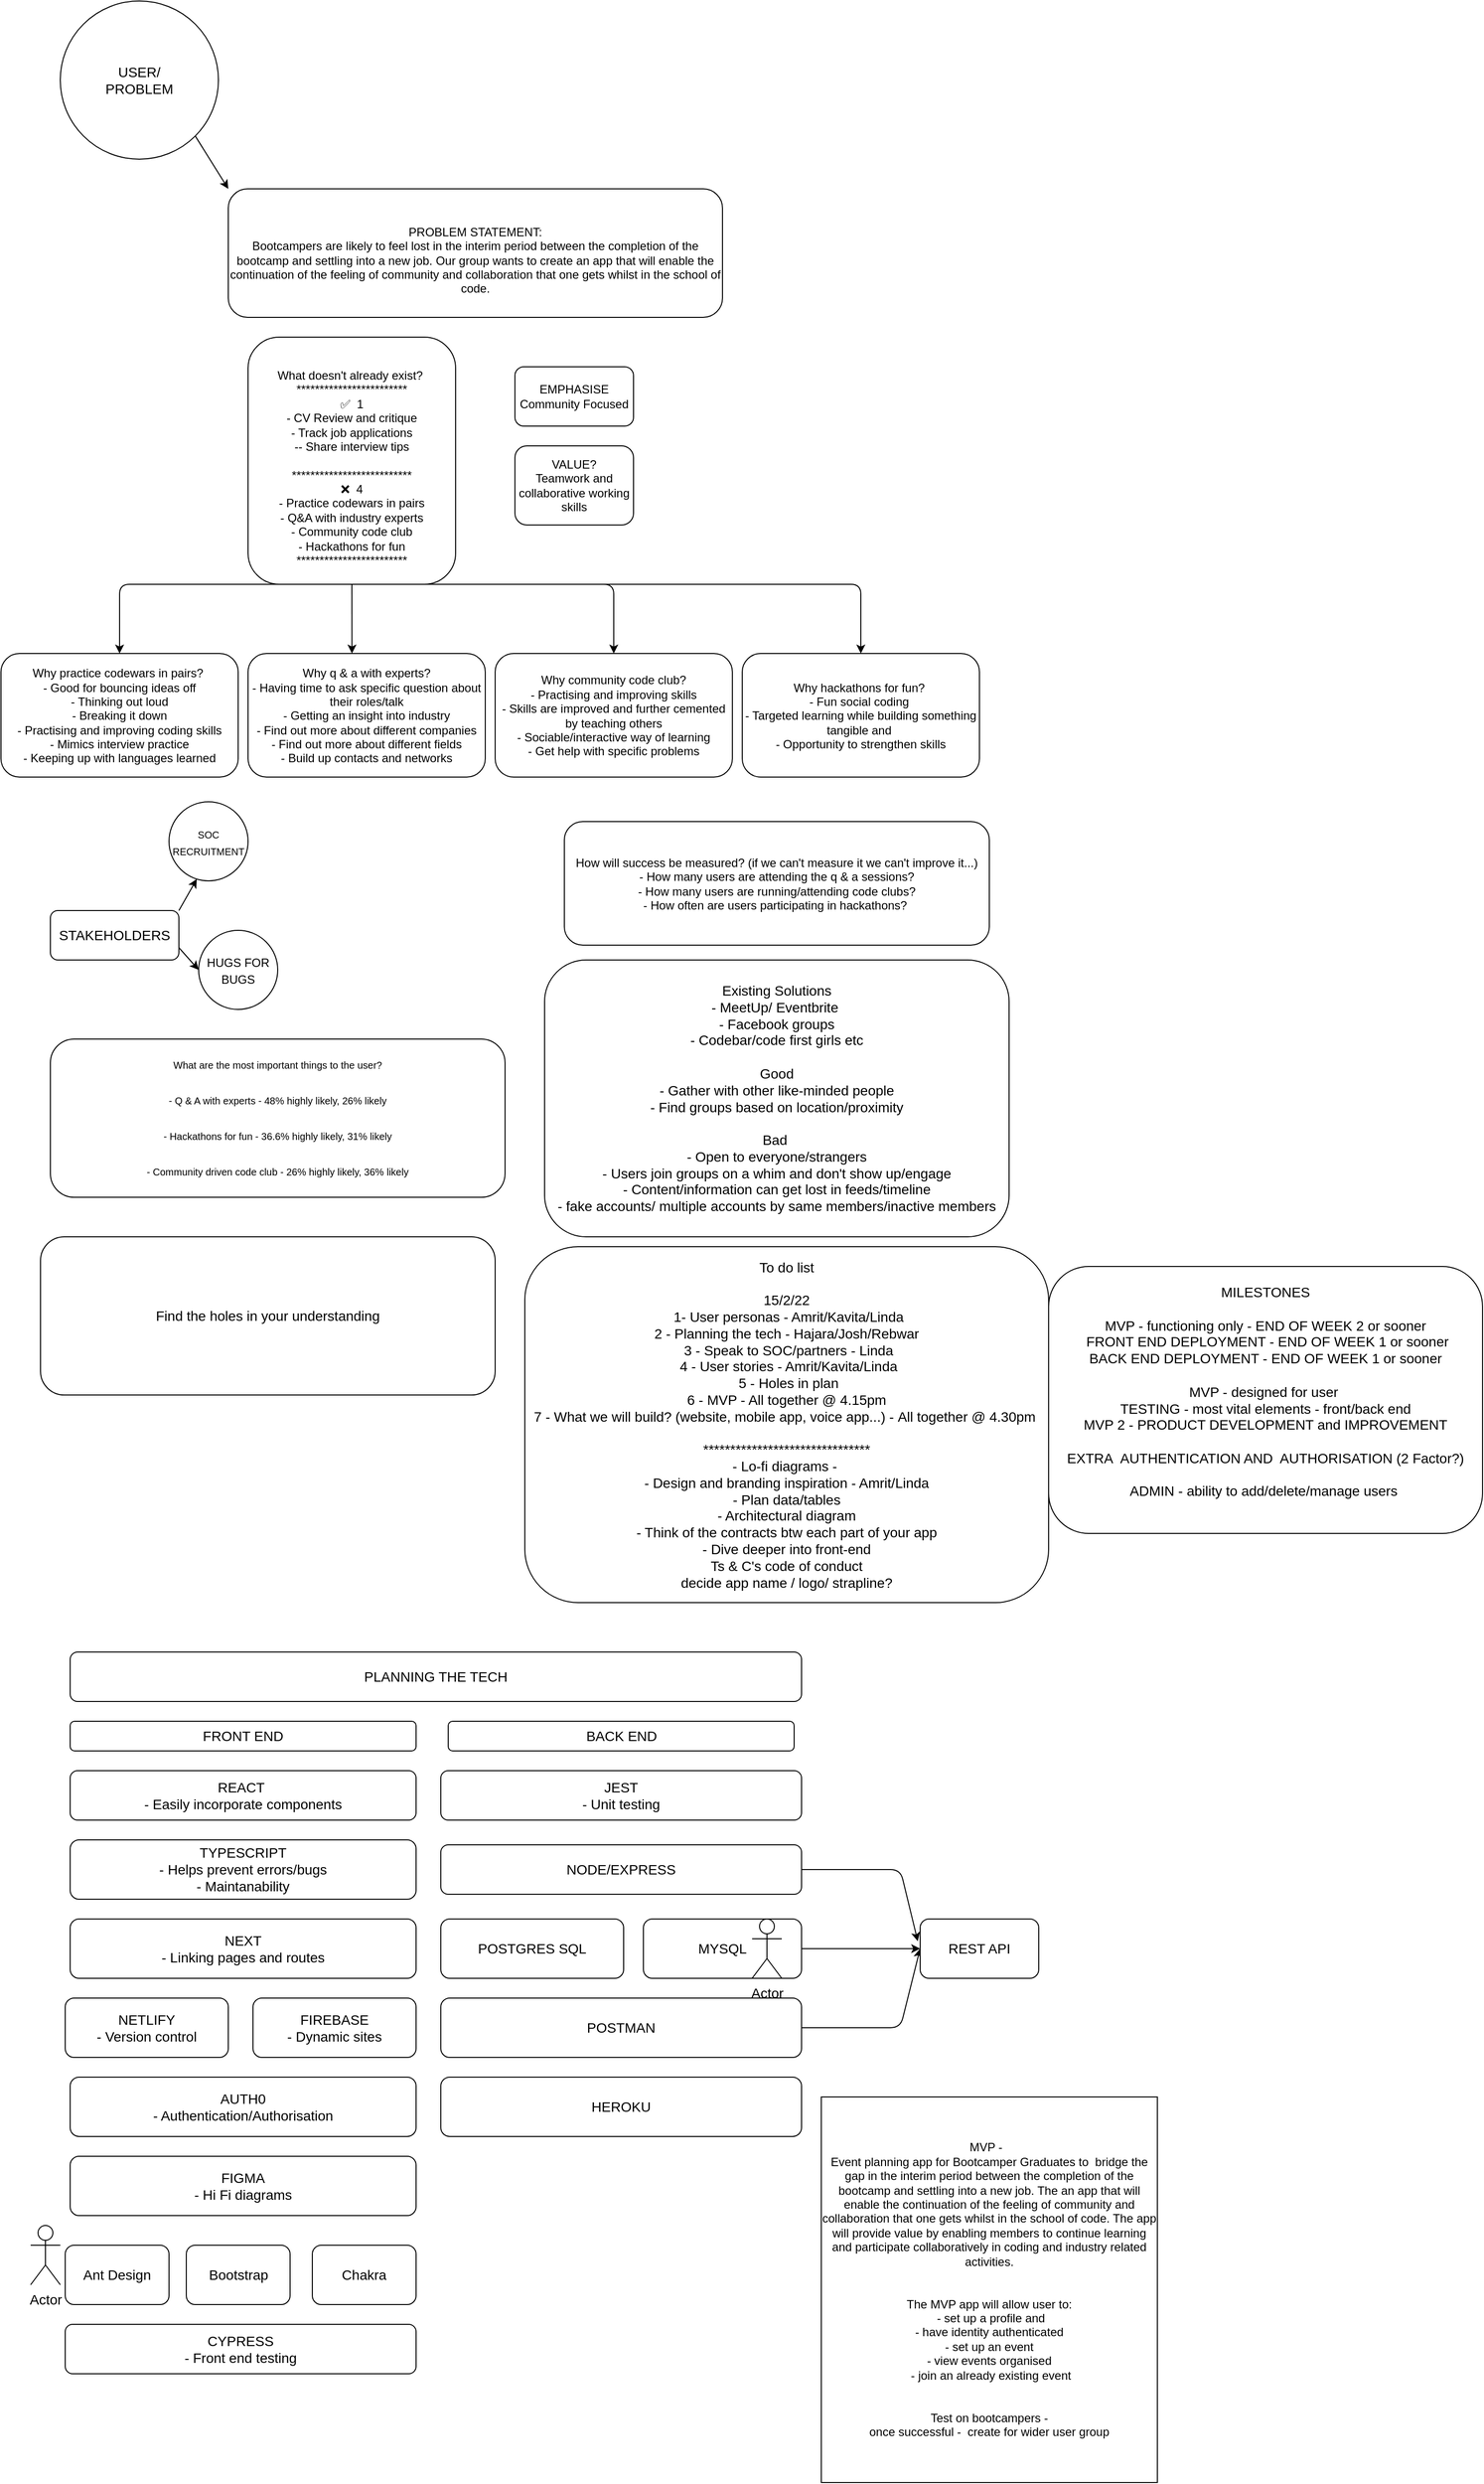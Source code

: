 <mxfile>
    <diagram id="tE0pKnJeG2X2ftlu6iPr" name="Page-1">
        <mxGraphModel dx="1448" dy="2150" grid="1" gridSize="10" guides="1" tooltips="1" connect="1" arrows="1" fold="1" page="1" pageScale="1" pageWidth="827" pageHeight="1169" math="0" shadow="0">
            <root>
                <mxCell id="0"/>
                <mxCell id="1" parent="0"/>
                <mxCell id="20" style="edgeStyle=none;html=1;exitX=1;exitY=1;exitDx=0;exitDy=0;entryX=0;entryY=0;entryDx=0;entryDy=0;fontSize=14;" parent="1" source="3" target="8" edge="1">
                    <mxGeometry relative="1" as="geometry"/>
                </mxCell>
                <mxCell id="3" value="&lt;font style=&quot;font-size: 14px&quot;&gt;USER/&lt;br&gt;PROBLEM&lt;/font&gt;" style="ellipse;whiteSpace=wrap;html=1;aspect=fixed;" parent="1" vertex="1">
                    <mxGeometry x="40" y="-70" width="160" height="160" as="geometry"/>
                </mxCell>
                <mxCell id="22" style="edgeStyle=none;html=1;exitX=0.75;exitY=1;exitDx=0;exitDy=0;entryX=0.5;entryY=0;entryDx=0;entryDy=0;fontSize=14;" parent="1" source="5" target="19" edge="1">
                    <mxGeometry relative="1" as="geometry">
                        <Array as="points">
                            <mxPoint x="850" y="520"/>
                        </Array>
                    </mxGeometry>
                </mxCell>
                <mxCell id="24" style="edgeStyle=none;html=1;exitX=0.5;exitY=1;exitDx=0;exitDy=0;entryX=0.438;entryY=0;entryDx=0;entryDy=0;entryPerimeter=0;fontSize=14;" parent="1" source="5" target="17" edge="1">
                    <mxGeometry relative="1" as="geometry"/>
                </mxCell>
                <mxCell id="25" style="edgeStyle=none;html=1;exitX=0.75;exitY=1;exitDx=0;exitDy=0;entryX=0.5;entryY=0;entryDx=0;entryDy=0;fontSize=14;" parent="1" source="5" target="18" edge="1">
                    <mxGeometry relative="1" as="geometry">
                        <Array as="points">
                            <mxPoint x="600" y="520"/>
                        </Array>
                    </mxGeometry>
                </mxCell>
                <mxCell id="26" style="edgeStyle=none;html=1;exitX=0.25;exitY=1;exitDx=0;exitDy=0;entryX=0.5;entryY=0;entryDx=0;entryDy=0;fontSize=14;" parent="1" source="5" target="16" edge="1">
                    <mxGeometry relative="1" as="geometry">
                        <Array as="points">
                            <mxPoint x="100" y="520"/>
                        </Array>
                    </mxGeometry>
                </mxCell>
                <mxCell id="5" value="&lt;br&gt;What doesn't already exist?&amp;nbsp;&lt;br&gt;************************&lt;br&gt;✅&amp;nbsp; 1&lt;br&gt;- CV Review and critique&lt;br&gt;- Track job applications&lt;br&gt;-- Share interview tips&lt;br&gt;&lt;br&gt;**************************&lt;br&gt;❌&amp;nbsp; 4&lt;br&gt;- Practice codewars in pairs&lt;br&gt;- Q&amp;amp;A with industry experts&lt;br&gt;- Community code club&lt;br&gt;- Hackathons for fun&lt;br&gt;************************" style="rounded=1;whiteSpace=wrap;html=1;" parent="1" vertex="1">
                    <mxGeometry x="230" y="270" width="210" height="250" as="geometry"/>
                </mxCell>
                <mxCell id="6" value="EMPHASISE&lt;br&gt;Community Focused" style="rounded=1;whiteSpace=wrap;html=1;" parent="1" vertex="1">
                    <mxGeometry x="500" y="300" width="120" height="60" as="geometry"/>
                </mxCell>
                <mxCell id="7" value="VALUE?&lt;br&gt;Teamwork and collaborative working skills" style="rounded=1;whiteSpace=wrap;html=1;" parent="1" vertex="1">
                    <mxGeometry x="500" y="380" width="120" height="80" as="geometry"/>
                </mxCell>
                <mxCell id="8" value="&lt;br&gt;&lt;span&gt;PROBLEM STATEMENT:&lt;/span&gt;&lt;br&gt;Bootcampers are likely to feel lost in the interim period between the completion of the bootcamp and settling into a new job. Our group wants to create an app that will enable the continuation of the feeling of community and collaboration that one gets whilst in the school of code." style="rounded=1;whiteSpace=wrap;html=1;" parent="1" vertex="1">
                    <mxGeometry x="210" y="120" width="500" height="130" as="geometry"/>
                </mxCell>
                <mxCell id="16" value="Why practice codewars in pairs?&amp;nbsp;&lt;br&gt;- Good for bouncing ideas off&lt;br&gt;- Thinking out loud&lt;br&gt;- Breaking it down&lt;br&gt;- Practising and improving coding skills&lt;br&gt;- Mimics interview practice&lt;br&gt;- Keeping up with languages learned" style="rounded=1;whiteSpace=wrap;html=1;" parent="1" vertex="1">
                    <mxGeometry x="-20" y="590" width="240" height="125" as="geometry"/>
                </mxCell>
                <mxCell id="17" value="Why q &amp;amp; a with experts?&lt;br&gt;- Having time to ask specific question about their roles/talk&lt;br&gt;- Getting an insight into industry&lt;br&gt;- Find out more about different companies&lt;br&gt;- Find out more about different fields&lt;br&gt;- Build up contacts and networks" style="rounded=1;whiteSpace=wrap;html=1;" parent="1" vertex="1">
                    <mxGeometry x="230" y="590" width="240" height="125" as="geometry"/>
                </mxCell>
                <mxCell id="18" value="Why community code club?&lt;br&gt;- Practising and improving skills&lt;br&gt;- Skills are improved and further cemented by teaching others&lt;br&gt;- Sociable/interactive way of learning&lt;br&gt;- Get help with specific problems" style="rounded=1;whiteSpace=wrap;html=1;" parent="1" vertex="1">
                    <mxGeometry x="480" y="590" width="240" height="125" as="geometry"/>
                </mxCell>
                <mxCell id="19" value="Why hackathons for fun?&amp;nbsp;&lt;br&gt;- Fun social coding&amp;nbsp;&lt;br&gt;- Targeted learning while building something tangible and&amp;nbsp;&lt;br&gt;- Opportunity to strengthen skills" style="rounded=1;whiteSpace=wrap;html=1;" parent="1" vertex="1">
                    <mxGeometry x="730" y="590" width="240" height="125" as="geometry"/>
                </mxCell>
                <mxCell id="31" style="edgeStyle=none;html=1;exitX=1;exitY=0;exitDx=0;exitDy=0;entryX=0.351;entryY=0.977;entryDx=0;entryDy=0;entryPerimeter=0;fontSize=14;" parent="1" source="27" target="28" edge="1">
                    <mxGeometry relative="1" as="geometry"/>
                </mxCell>
                <mxCell id="32" style="edgeStyle=none;html=1;exitX=1;exitY=0.75;exitDx=0;exitDy=0;entryX=0;entryY=0.5;entryDx=0;entryDy=0;fontSize=14;" parent="1" source="27" target="29" edge="1">
                    <mxGeometry relative="1" as="geometry"/>
                </mxCell>
                <mxCell id="27" value="STAKEHOLDERS" style="rounded=1;whiteSpace=wrap;html=1;fontSize=14;" parent="1" vertex="1">
                    <mxGeometry x="30" y="850" width="130" height="50" as="geometry"/>
                </mxCell>
                <mxCell id="28" value="&lt;font style=&quot;font-size: 10px&quot;&gt;SOC RECRUITMENT&lt;/font&gt;" style="ellipse;whiteSpace=wrap;html=1;aspect=fixed;fontSize=14;" parent="1" vertex="1">
                    <mxGeometry x="150" y="740" width="80" height="80" as="geometry"/>
                </mxCell>
                <mxCell id="29" value="&lt;font style=&quot;font-size: 12px&quot;&gt;HUGS FOR BUGS&lt;/font&gt;" style="ellipse;whiteSpace=wrap;html=1;aspect=fixed;fontSize=14;" parent="1" vertex="1">
                    <mxGeometry x="180" y="870" width="80" height="80" as="geometry"/>
                </mxCell>
                <mxCell id="34" value="How will success be measured? (if we can't measure it we can't improve it...)&lt;br&gt;- How many users are attending the q &amp;amp; a sessions?&lt;br&gt;- How many users are running/attending code clubs?&lt;br&gt;- How often are users participating in hackathons?&amp;nbsp;" style="rounded=1;whiteSpace=wrap;html=1;" parent="1" vertex="1">
                    <mxGeometry x="550" y="760" width="430" height="125" as="geometry"/>
                </mxCell>
                <mxCell id="35" value="Existing Solutions&lt;br&gt;- MeetUp/ Eventbrite&amp;nbsp;&lt;br&gt;- Facebook groups&lt;br&gt;- Codebar/code first girls etc&lt;br&gt;&lt;br&gt;Good&lt;br&gt;- Gather with other like-minded people&lt;br&gt;- Find groups based on location/proximity&lt;br&gt;&lt;br&gt;Bad&amp;nbsp;&lt;br&gt;- Open to everyone/strangers&lt;br&gt;- Users join groups on a whim and don't show up/engage&lt;br&gt;- Content/information can get lost in feeds/timeline&lt;br&gt;- fake accounts/ multiple accounts by same members/inactive members" style="rounded=1;whiteSpace=wrap;html=1;fontSize=14;" parent="1" vertex="1">
                    <mxGeometry x="530" y="900" width="470" height="280" as="geometry"/>
                </mxCell>
                <mxCell id="37" value="What are the most important things to the user?&lt;br&gt;&amp;nbsp;&lt;br&gt;&lt;br&gt;- Q &amp;amp; A with experts - 48% highly likely, 26% likely&lt;br&gt;&lt;br&gt;&lt;br&gt;- Hackathons for fun - 36.6% highly likely, 31% likely&lt;br&gt;&lt;br&gt;&lt;br&gt;- Community driven code club - 26% highly likely, 36% likely" style="rounded=1;whiteSpace=wrap;html=1;fontSize=10;" parent="1" vertex="1">
                    <mxGeometry x="30" y="980" width="460" height="160" as="geometry"/>
                </mxCell>
                <mxCell id="38" value="&lt;font style=&quot;font-size: 14px&quot;&gt;Find the holes in your understanding&lt;/font&gt;" style="rounded=1;whiteSpace=wrap;html=1;fontSize=10;" parent="1" vertex="1">
                    <mxGeometry x="20" y="1180" width="460" height="160" as="geometry"/>
                </mxCell>
                <mxCell id="39" value="To do list&lt;br&gt;&lt;br&gt;15/2/22&lt;br&gt;&amp;nbsp;1- User personas - Amrit/Kavita/Linda&lt;br&gt;2 - Planning the tech - Hajara/Josh/Rebwar&lt;br&gt;&amp;nbsp;3 - Speak to SOC/partners - Linda&lt;br&gt;&amp;nbsp;4 - User stories - Amrit/Kavita/Linda&lt;br&gt;&amp;nbsp;5 - Holes in plan&lt;br&gt;6 - MVP - All together @ 4.15pm&lt;br&gt;7 - What we will build? (website, mobile app, voice app...) -&amp;nbsp;All together @ 4.30pm&amp;nbsp;&lt;br&gt;&amp;nbsp;&lt;br&gt;*******************************&lt;br&gt;- Lo-fi diagrams -&amp;nbsp;&lt;br&gt;- Design and branding inspiration - Amrit/Linda&lt;br&gt;- Plan data/tables&lt;br&gt;- Architectural diagram&lt;br&gt;- Think of the contracts btw each part of your app&lt;br&gt;- Dive deeper into front-end&lt;br&gt;Ts &amp;amp; C's code of conduct&lt;br&gt;decide app name / logo/ strapline?" style="rounded=1;whiteSpace=wrap;html=1;fontSize=14;" parent="1" vertex="1">
                    <mxGeometry x="510" y="1190" width="530" height="360" as="geometry"/>
                </mxCell>
                <mxCell id="AnvaBn-kyIvDwreXPjd7-39" value="MVP -&amp;nbsp;&amp;nbsp;&lt;br&gt;Event planning app for Bootcamper Graduates to&amp;nbsp; bridge the gap in the interim period between the completion of the bootcamp and settling into a new job. The an app that will enable the continuation of the feeling of community and collaboration that one gets whilst in the school of code. The app will provide value by enabling members to continue learning and participate collaboratively in coding and industry related activities.&lt;br&gt;&lt;br&gt;&lt;br&gt;The MVP app will allow user to:&lt;br&gt;&amp;nbsp;- set up a profile and &lt;br&gt;- have identity authenticated &lt;br&gt;- set up an event&lt;br&gt;- view events organised&lt;br&gt;&amp;nbsp;- join an already existing event&lt;br&gt;&lt;br&gt;&lt;br&gt;Test on bootcampers - &lt;br&gt;once successful -&amp;nbsp; create for wider user group" style="whiteSpace=wrap;html=1;" vertex="1" parent="1">
                    <mxGeometry x="810" y="2050" width="340" height="390" as="geometry"/>
                </mxCell>
                <mxCell id="40" value="PLANNING THE TECH" style="rounded=1;whiteSpace=wrap;html=1;fontSize=14;" vertex="1" parent="1">
                    <mxGeometry x="50" y="1600" width="740" height="50" as="geometry"/>
                </mxCell>
                <mxCell id="41" value="FRONT END" style="rounded=1;whiteSpace=wrap;html=1;fontSize=14;" vertex="1" parent="1">
                    <mxGeometry x="50" y="1670" width="350" height="30" as="geometry"/>
                </mxCell>
                <mxCell id="42" value="BACK END" style="rounded=1;whiteSpace=wrap;html=1;fontSize=14;" vertex="1" parent="1">
                    <mxGeometry x="432.5" y="1670" width="350" height="30" as="geometry"/>
                </mxCell>
                <mxCell id="43" value="REACT&amp;nbsp;&lt;br&gt;- Easily incorporate components" style="rounded=1;whiteSpace=wrap;html=1;fontSize=14;" vertex="1" parent="1">
                    <mxGeometry x="50" y="1720" width="350" height="50" as="geometry"/>
                </mxCell>
                <mxCell id="44" value="TYPESCRIPT&lt;br&gt;- Helps prevent errors/bugs&lt;br&gt;- Maintanability" style="rounded=1;whiteSpace=wrap;html=1;fontSize=14;" vertex="1" parent="1">
                    <mxGeometry x="50" y="1790" width="350" height="60" as="geometry"/>
                </mxCell>
                <mxCell id="45" value="NEXT&lt;br&gt;- Linking pages and routes" style="rounded=1;whiteSpace=wrap;html=1;fontSize=14;" vertex="1" parent="1">
                    <mxGeometry x="50" y="1870" width="350" height="60" as="geometry"/>
                </mxCell>
                <mxCell id="46" value="NETLIFY&lt;br&gt;- Version control" style="rounded=1;whiteSpace=wrap;html=1;fontSize=14;" vertex="1" parent="1">
                    <mxGeometry x="45" y="1950" width="165" height="60" as="geometry"/>
                </mxCell>
                <mxCell id="47" value="FIREBASE&lt;br&gt;- Dynamic sites" style="rounded=1;whiteSpace=wrap;html=1;fontSize=14;" vertex="1" parent="1">
                    <mxGeometry x="235" y="1950" width="165" height="60" as="geometry"/>
                </mxCell>
                <mxCell id="48" value="AUTH0&lt;br&gt;- Authentication/Authorisation" style="rounded=1;whiteSpace=wrap;html=1;fontSize=14;" vertex="1" parent="1">
                    <mxGeometry x="50" y="2030" width="350" height="60" as="geometry"/>
                </mxCell>
                <mxCell id="49" value="FIGMA&lt;br&gt;- Hi Fi diagrams" style="rounded=1;whiteSpace=wrap;html=1;fontSize=14;" vertex="1" parent="1">
                    <mxGeometry x="50" y="2110" width="350" height="60" as="geometry"/>
                </mxCell>
                <mxCell id="50" value="Ant Design" style="rounded=1;whiteSpace=wrap;html=1;fontSize=14;" vertex="1" parent="1">
                    <mxGeometry x="45" y="2200" width="105" height="60" as="geometry"/>
                </mxCell>
                <mxCell id="52" value="Bootstrap" style="rounded=1;whiteSpace=wrap;html=1;fontSize=14;" vertex="1" parent="1">
                    <mxGeometry x="167.5" y="2200" width="105" height="60" as="geometry"/>
                </mxCell>
                <mxCell id="53" value="Chakra" style="rounded=1;whiteSpace=wrap;html=1;fontSize=14;" vertex="1" parent="1">
                    <mxGeometry x="295" y="2200" width="105" height="60" as="geometry"/>
                </mxCell>
                <mxCell id="54" value="JEST&lt;br&gt;- Unit testing" style="rounded=1;whiteSpace=wrap;html=1;fontSize=14;" vertex="1" parent="1">
                    <mxGeometry x="425" y="1720" width="365" height="50" as="geometry"/>
                </mxCell>
                <mxCell id="55" value="CYPRESS&lt;br&gt;- Front end testing" style="rounded=1;whiteSpace=wrap;html=1;fontSize=14;" vertex="1" parent="1">
                    <mxGeometry x="45" y="2280" width="355" height="50" as="geometry"/>
                </mxCell>
                <mxCell id="64" style="edgeStyle=none;html=1;exitX=1;exitY=0.5;exitDx=0;exitDy=0;fontSize=14;entryX=-0.02;entryY=0.375;entryDx=0;entryDy=0;entryPerimeter=0;" edge="1" parent="1" source="56" target="61">
                    <mxGeometry relative="1" as="geometry">
                        <mxPoint x="890" y="1900" as="targetPoint"/>
                        <Array as="points">
                            <mxPoint x="890" y="1820"/>
                        </Array>
                    </mxGeometry>
                </mxCell>
                <mxCell id="56" value="NODE/EXPRESS" style="rounded=1;whiteSpace=wrap;html=1;fontSize=14;" vertex="1" parent="1">
                    <mxGeometry x="425" y="1795" width="365" height="50" as="geometry"/>
                </mxCell>
                <mxCell id="57" value="POSTGRES SQL" style="rounded=1;whiteSpace=wrap;html=1;fontSize=14;" vertex="1" parent="1">
                    <mxGeometry x="425" y="1870" width="185" height="60" as="geometry"/>
                </mxCell>
                <mxCell id="65" style="edgeStyle=none;html=1;exitX=1;exitY=0.5;exitDx=0;exitDy=0;fontSize=14;entryX=0;entryY=0.5;entryDx=0;entryDy=0;" edge="1" parent="1" source="58" target="61">
                    <mxGeometry relative="1" as="geometry">
                        <mxPoint x="890" y="1900" as="targetPoint"/>
                    </mxGeometry>
                </mxCell>
                <mxCell id="58" value="MYSQL" style="rounded=1;whiteSpace=wrap;html=1;fontSize=14;" vertex="1" parent="1">
                    <mxGeometry x="630" y="1870" width="160" height="60" as="geometry"/>
                </mxCell>
                <mxCell id="67" style="edgeStyle=none;html=1;exitX=1;exitY=0.5;exitDx=0;exitDy=0;fontSize=14;" edge="1" parent="1" source="59">
                    <mxGeometry relative="1" as="geometry">
                        <mxPoint x="910" y="1900" as="targetPoint"/>
                        <Array as="points">
                            <mxPoint x="890" y="1980"/>
                        </Array>
                    </mxGeometry>
                </mxCell>
                <mxCell id="59" value="POSTMAN" style="rounded=1;whiteSpace=wrap;html=1;fontSize=14;" vertex="1" parent="1">
                    <mxGeometry x="425" y="1950" width="365" height="60" as="geometry"/>
                </mxCell>
                <mxCell id="60" value="HEROKU" style="rounded=1;whiteSpace=wrap;html=1;fontSize=14;" vertex="1" parent="1">
                    <mxGeometry x="425" y="2030" width="365" height="60" as="geometry"/>
                </mxCell>
                <mxCell id="61" value="REST API" style="rounded=1;whiteSpace=wrap;html=1;fontSize=14;" vertex="1" parent="1">
                    <mxGeometry x="910" y="1870" width="120" height="60" as="geometry"/>
                </mxCell>
                <mxCell id="70" value="Actor" style="shape=umlActor;verticalLabelPosition=bottom;verticalAlign=top;html=1;outlineConnect=0;fontSize=14;" vertex="1" parent="1">
                    <mxGeometry x="10" y="2180" width="30" height="60" as="geometry"/>
                </mxCell>
                <mxCell id="72" value="Actor" style="shape=umlActor;verticalLabelPosition=bottom;verticalAlign=top;html=1;outlineConnect=0;fontSize=14;" vertex="1" parent="1">
                    <mxGeometry x="740" y="1870" width="30" height="60" as="geometry"/>
                </mxCell>
                <mxCell id="76" value="MILESTONES&lt;br&gt;&lt;br&gt;MVP - functioning only - END OF WEEK 2 or sooner&lt;br&gt;&amp;nbsp;FRONT END DEPLOYMENT - END OF WEEK 1 or sooner&lt;br&gt;BACK END DEPLOYMENT - END OF WEEK 1 or sooner&lt;br&gt;&lt;br&gt;MVP - designed for user&amp;nbsp;&lt;br&gt;TESTING - most vital elements - front/back end&lt;br&gt;MVP 2 - PRODUCT DEVELOPMENT and IMPROVEMENT&lt;br&gt;&lt;br&gt;EXTRA&amp;nbsp; AUTHENTICATION AND&amp;nbsp; AUTHORISATION (2 Factor?)&lt;br&gt;&lt;br&gt;ADMIN - ability to add/delete/manage users&amp;nbsp;&lt;br&gt;&lt;br&gt;" style="rounded=1;whiteSpace=wrap;html=1;fontSize=14;" vertex="1" parent="1">
                    <mxGeometry x="1040" y="1210" width="439" height="270" as="geometry"/>
                </mxCell>
            </root>
        </mxGraphModel>
    </diagram>
</mxfile>